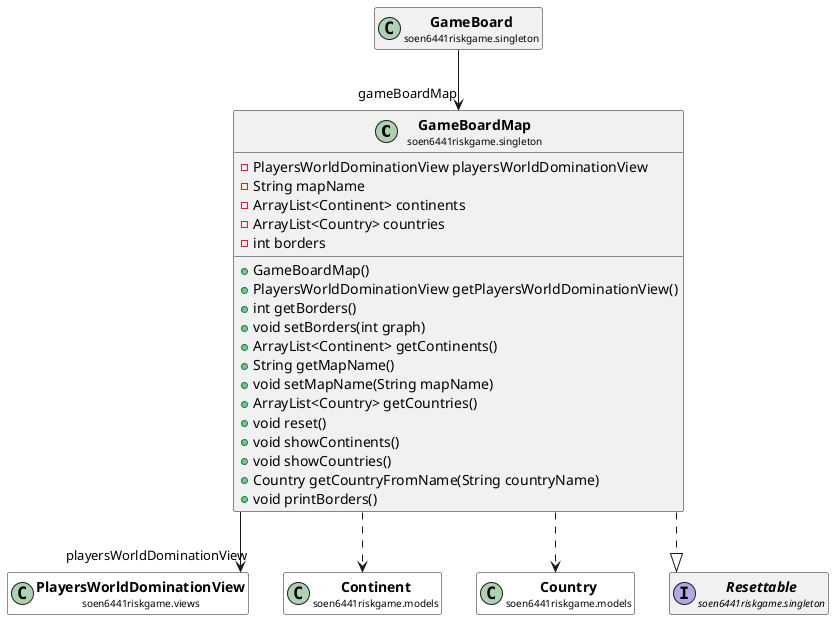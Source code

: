 @startuml

skinparam svgLinkTarget _parent
skinparam linetype ortho
set namespaceSeparator none
class "<b><size:14>GameBoardMap</b>\n<size:10>soen6441riskgame.singleton" as soen6441riskgame.singleton.GameBoardMap  [[../../soen6441riskgame/singleton/GameBoardMap.html{soen6441riskgame.singleton.GameBoardMap}]] {
-PlayersWorldDominationView playersWorldDominationView
-String mapName
-ArrayList<Continent> continents
-ArrayList<Country> countries
-int borders
+GameBoardMap()
+PlayersWorldDominationView getPlayersWorldDominationView()
+int getBorders()
+void setBorders(int graph)
+ArrayList<Continent> getContinents()
+String getMapName()
+void setMapName(String mapName)
+ArrayList<Country> getCountries()
+void reset()
+void showContinents()
+void showCountries()
+Country getCountryFromName(String countryName)
+void printBorders()
}


class "<b><size:14>GameBoard</b>\n<size:10>soen6441riskgame.singleton" as soen6441riskgame.singleton.GameBoard  [[../../soen6441riskgame/singleton/GameBoard.html{soen6441riskgame.singleton.GameBoard}]] {
}

hide soen6441riskgame.singleton.GameBoard fields
hide soen6441riskgame.singleton.GameBoard methods

soen6441riskgame.singleton.GameBoard -->  "gameBoardMap" soen6441riskgame.singleton.GameBoardMap

class "<b><size:14>PlayersWorldDominationView</b>\n<size:10>soen6441riskgame.views" as soen6441riskgame.views.PlayersWorldDominationView  [[../../soen6441riskgame/views/PlayersWorldDominationView.html{soen6441riskgame.views.PlayersWorldDominationView}]] #white {
}

hide soen6441riskgame.views.PlayersWorldDominationView fields
hide soen6441riskgame.views.PlayersWorldDominationView methods

soen6441riskgame.singleton.GameBoardMap -->  "playersWorldDominationView" soen6441riskgame.views.PlayersWorldDominationView


class "<b><size:14>Continent</b>\n<size:10>soen6441riskgame.models" as soen6441riskgame.models.Continent  [[../../soen6441riskgame/models/Continent.html{soen6441riskgame.models.Continent}]] #white {
}

hide soen6441riskgame.models.Continent fields
hide soen6441riskgame.models.Continent methods

soen6441riskgame.singleton.GameBoardMap ..> soen6441riskgame.models.Continent


class "<b><size:14>Country</b>\n<size:10>soen6441riskgame.models" as soen6441riskgame.models.Country  [[../../soen6441riskgame/models/Country.html{soen6441riskgame.models.Country}]] #white {
}

hide soen6441riskgame.models.Country fields
hide soen6441riskgame.models.Country methods

soen6441riskgame.singleton.GameBoardMap ..> soen6441riskgame.models.Country

interface "<b><size:14>Resettable</b>\n<size:10>soen6441riskgame.singleton" as soen6441riskgame.singleton.Resettable  [[../../soen6441riskgame/singleton/Resettable.html{soen6441riskgame.singleton.Resettable}]] {
}

hide soen6441riskgame.singleton.Resettable fields
hide soen6441riskgame.singleton.Resettable methods

soen6441riskgame.singleton.GameBoardMap ..|> soen6441riskgame.singleton.Resettable


@enduml

